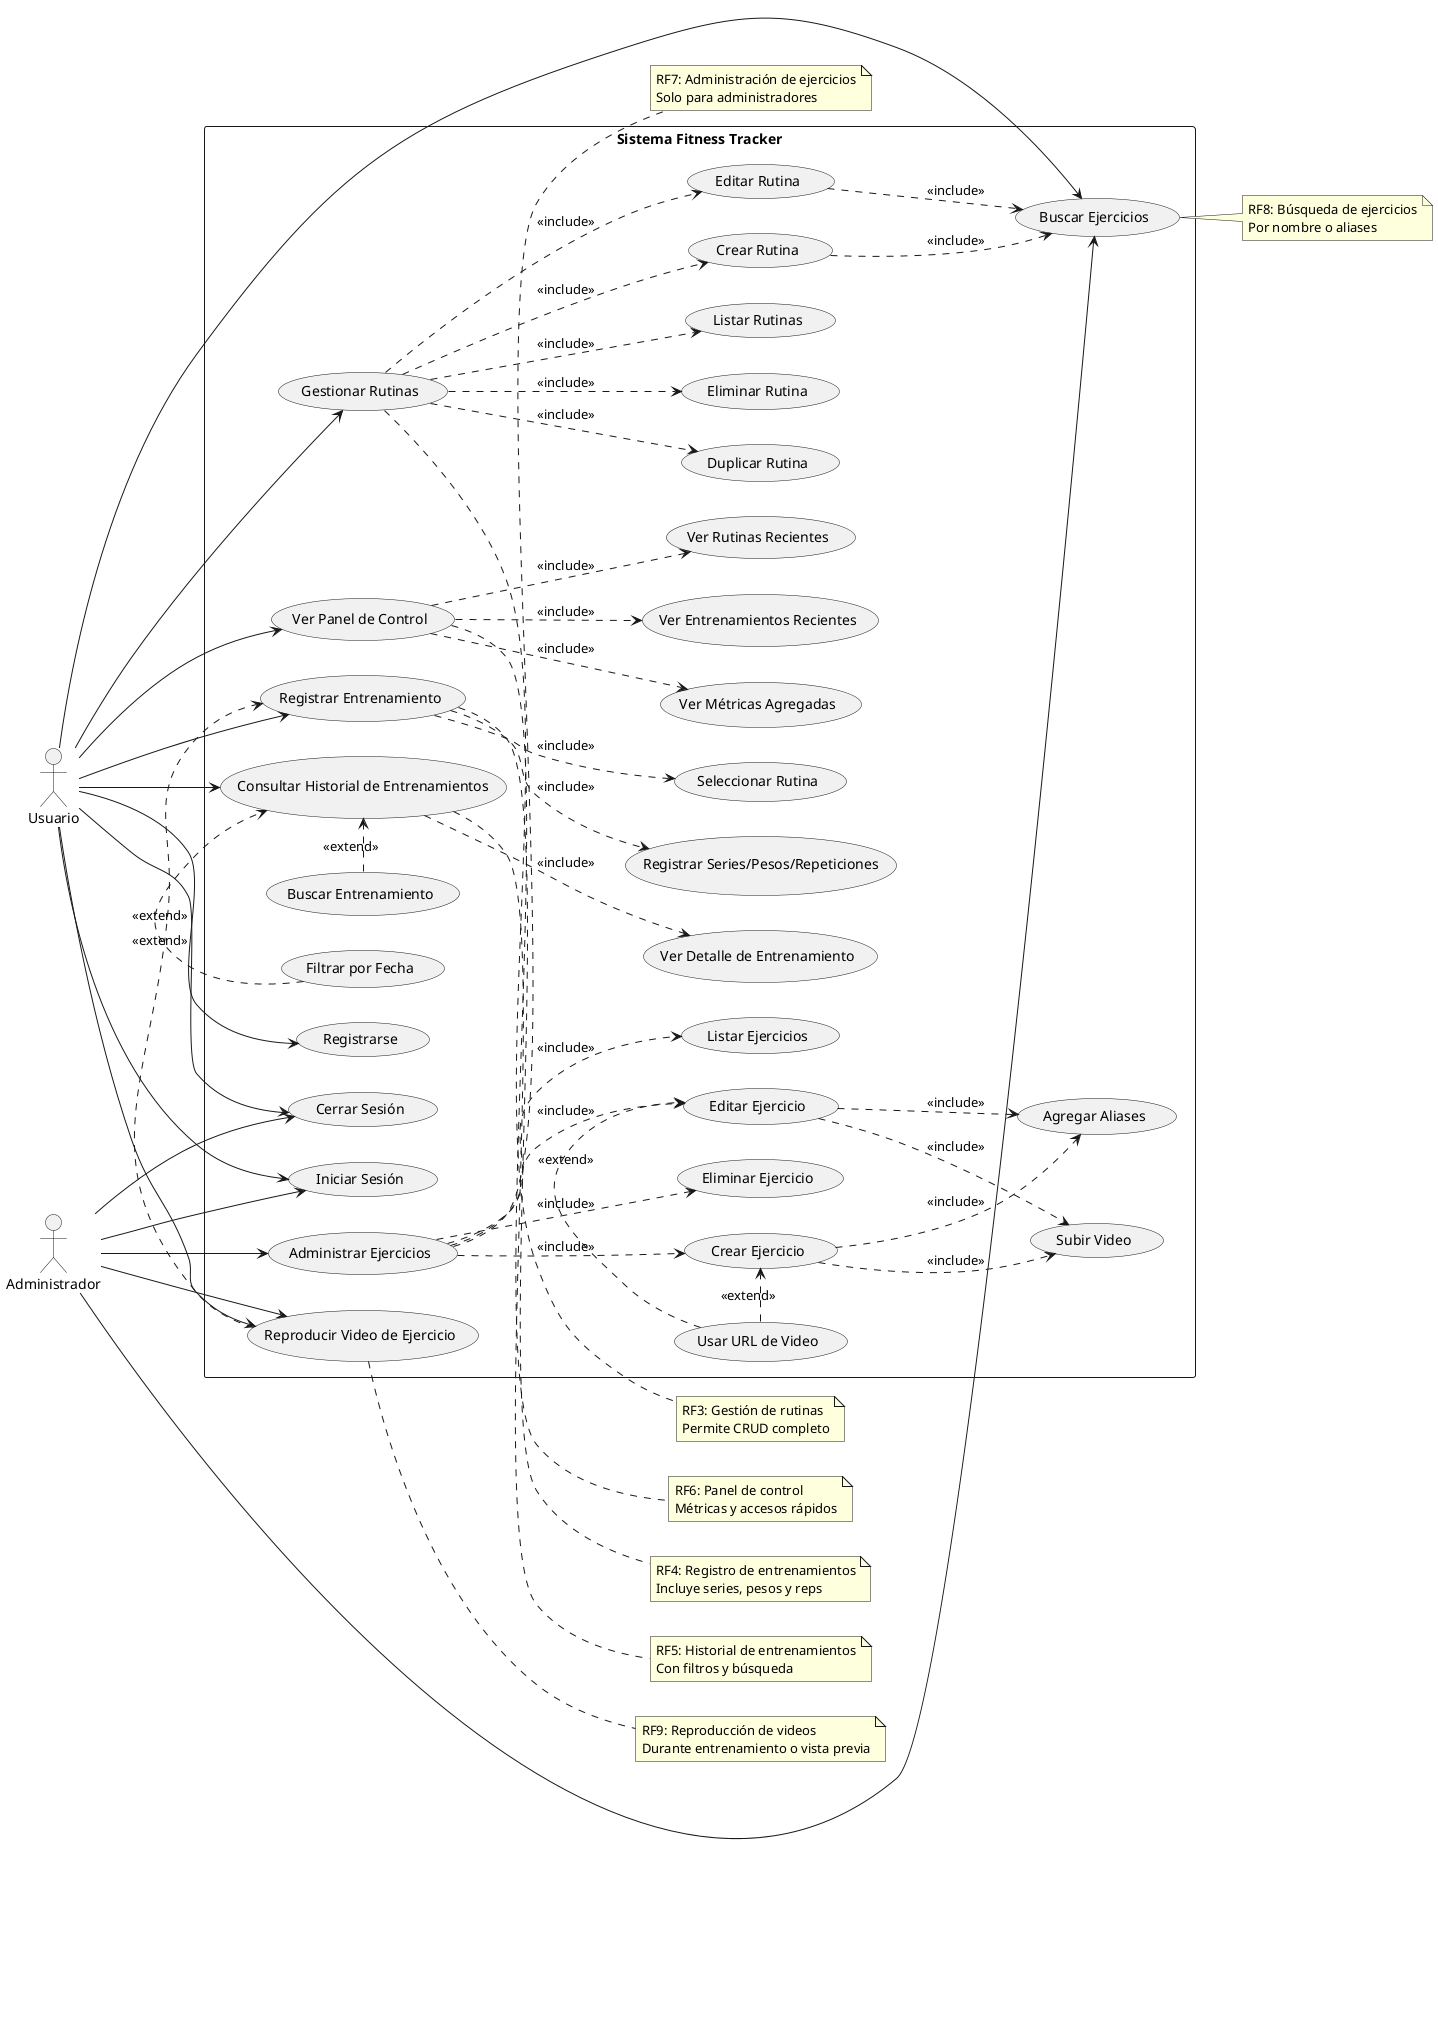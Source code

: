 @startuml Use Case Diagram - Fitness Tracker

left to right direction
skinparam packageStyle rectangle

actor "Usuario" as User
actor "Administrador" as Admin

rectangle "Sistema Fitness Tracker" {

  ' ===== Casos de Uso Compartidos =====
  usecase "Iniciar Sesión" as UC_Login
  usecase "Cerrar Sesión" as UC_Logout
  usecase "Buscar Ejercicios" as UC_SearchExercises
  usecase "Reproducir Video de Ejercicio" as UC_PlayVideo

  ' ===== Casos de Uso del Usuario =====
  usecase "Registrarse" as UC_Register
  usecase "Gestionar Rutinas" as UC_ManageRoutines
  usecase "Registrar Entrenamiento" as UC_RecordWorkout
  usecase "Consultar Historial de Entrenamientos" as UC_ViewHistory
  usecase "Ver Panel de Control" as UC_Dashboard

  ' Casos de uso incluidos en Gestionar Rutinas
  usecase "Listar Rutinas" as UC_ListRoutines
  usecase "Crear Rutina" as UC_CreateRoutine
  usecase "Editar Rutina" as UC_EditRoutine
  usecase "Duplicar Rutina" as UC_DuplicateRoutine
  usecase "Eliminar Rutina" as UC_DeleteRoutine

  ' Casos de uso incluidos en Registrar Entrenamiento
  usecase "Seleccionar Rutina" as UC_SelectRoutine
  usecase "Registrar Series/Pesos/Repeticiones" as UC_RecordSets

  ' Casos de uso incluidos en Consultar Historial
  usecase "Ver Detalle de Entrenamiento" as UC_ViewWorkoutDetail

  ' Casos de uso extendidos en Consultar Historial
  usecase "Filtrar por Fecha" as UC_FilterByDate
  usecase "Buscar Entrenamiento" as UC_SearchWorkout

  ' Casos de uso incluidos en Panel de Control
  usecase "Ver Métricas Agregadas" as UC_ViewMetrics
  usecase "Ver Entrenamientos Recientes" as UC_ViewRecentWorkouts
  usecase "Ver Rutinas Recientes" as UC_ViewRecentRoutines

  ' ===== Casos de Uso del Administrador =====
  usecase "Administrar Ejercicios" as UC_ManageExercises

  ' Casos de uso incluidos en Administrar Ejercicios
  usecase "Listar Ejercicios" as UC_ListExercises
  usecase "Crear Ejercicio" as UC_CreateExercise
  usecase "Editar Ejercicio" as UC_EditExercise
  usecase "Eliminar Ejercicio" as UC_DeleteExercise

  ' Casos de uso incluidos en Crear/Editar Ejercicio
  usecase "Subir Video" as UC_UploadVideo
  usecase "Agregar Aliases" as UC_AddAliases

  ' Casos de uso extendidos en Crear/Editar Ejercicio
  usecase "Usar URL de Video" as UC_UseVideoURL

  ' ===== Relaciones del Usuario =====
  User --> UC_Register
  User --> UC_Login
  User --> UC_Logout
  User --> UC_ManageRoutines
  User --> UC_RecordWorkout
  User --> UC_ViewHistory
  User --> UC_Dashboard
  User --> UC_SearchExercises
  User --> UC_PlayVideo

  ' Relaciones include para Gestionar Rutinas
  UC_ManageRoutines ..> UC_ListRoutines : <<include>>
  UC_ManageRoutines ..> UC_CreateRoutine : <<include>>
  UC_ManageRoutines ..> UC_EditRoutine : <<include>>
  UC_ManageRoutines ..> UC_DuplicateRoutine : <<include>>
  UC_ManageRoutines ..> UC_DeleteRoutine : <<include>>

  ' Relaciones include para Crear/Editar Rutina
  UC_CreateRoutine ..> UC_SearchExercises : <<include>>
  UC_EditRoutine ..> UC_SearchExercises : <<include>>

  ' Relaciones include para Registrar Entrenamiento
  UC_RecordWorkout ..> UC_SelectRoutine : <<include>>
  UC_RecordWorkout ..> UC_RecordSets : <<include>>

  ' Relaciones extend para Registrar Entrenamiento
  UC_PlayVideo .> UC_RecordWorkout : <<extend>>

  ' Relaciones include para Consultar Historial
  UC_ViewHistory ..> UC_ViewWorkoutDetail : <<include>>

  ' Relaciones extend para Consultar Historial
  UC_FilterByDate .> UC_ViewHistory : <<extend>>
  UC_SearchWorkout .> UC_ViewHistory : <<extend>>

  ' Relaciones include para Panel de Control
  UC_Dashboard ..> UC_ViewMetrics : <<include>>
  UC_Dashboard ..> UC_ViewRecentWorkouts : <<include>>
  UC_Dashboard ..> UC_ViewRecentRoutines : <<include>>

  ' ===== Relaciones del Administrador =====
  Admin --> UC_Login
  Admin --> UC_Logout
  Admin --> UC_ManageExercises
  Admin --> UC_SearchExercises
  Admin --> UC_PlayVideo

  ' Relaciones include para Administrar Ejercicios
  UC_ManageExercises ..> UC_ListExercises : <<include>>
  UC_ManageExercises ..> UC_CreateExercise : <<include>>
  UC_ManageExercises ..> UC_EditExercise : <<include>>
  UC_ManageExercises ..> UC_DeleteExercise : <<include>>

  ' Relaciones include para Crear/Editar Ejercicio
  UC_CreateExercise ..> UC_UploadVideo : <<include>>
  UC_CreateExercise ..> UC_AddAliases : <<include>>
  UC_EditExercise ..> UC_UploadVideo : <<include>>
  UC_EditExercise ..> UC_AddAliases : <<include>>

  ' Relaciones extend para Crear/Editar Ejercicio
  UC_UseVideoURL .> UC_CreateExercise : <<extend>>
  UC_UseVideoURL .> UC_EditExercise : <<extend>>
}

note right of UC_ManageRoutines
  RF3: Gestión de rutinas
  Permite CRUD completo
end note

note right of UC_RecordWorkout
  RF4: Registro de entrenamientos
  Incluye series, pesos y reps
end note

note right of UC_ViewHistory
  RF5: Historial de entrenamientos
  Con filtros y búsqueda
end note

note right of UC_Dashboard
  RF6: Panel de control
  Métricas y accesos rápidos
end note

note right of UC_ManageExercises
  RF7: Administración de ejercicios
  Solo para administradores
end note

note right of UC_SearchExercises
  RF8: Búsqueda de ejercicios
  Por nombre o aliases
end note

note right of UC_PlayVideo
  RF9: Reproducción de videos
  Durante entrenamiento o vista previa
end note

@enduml
